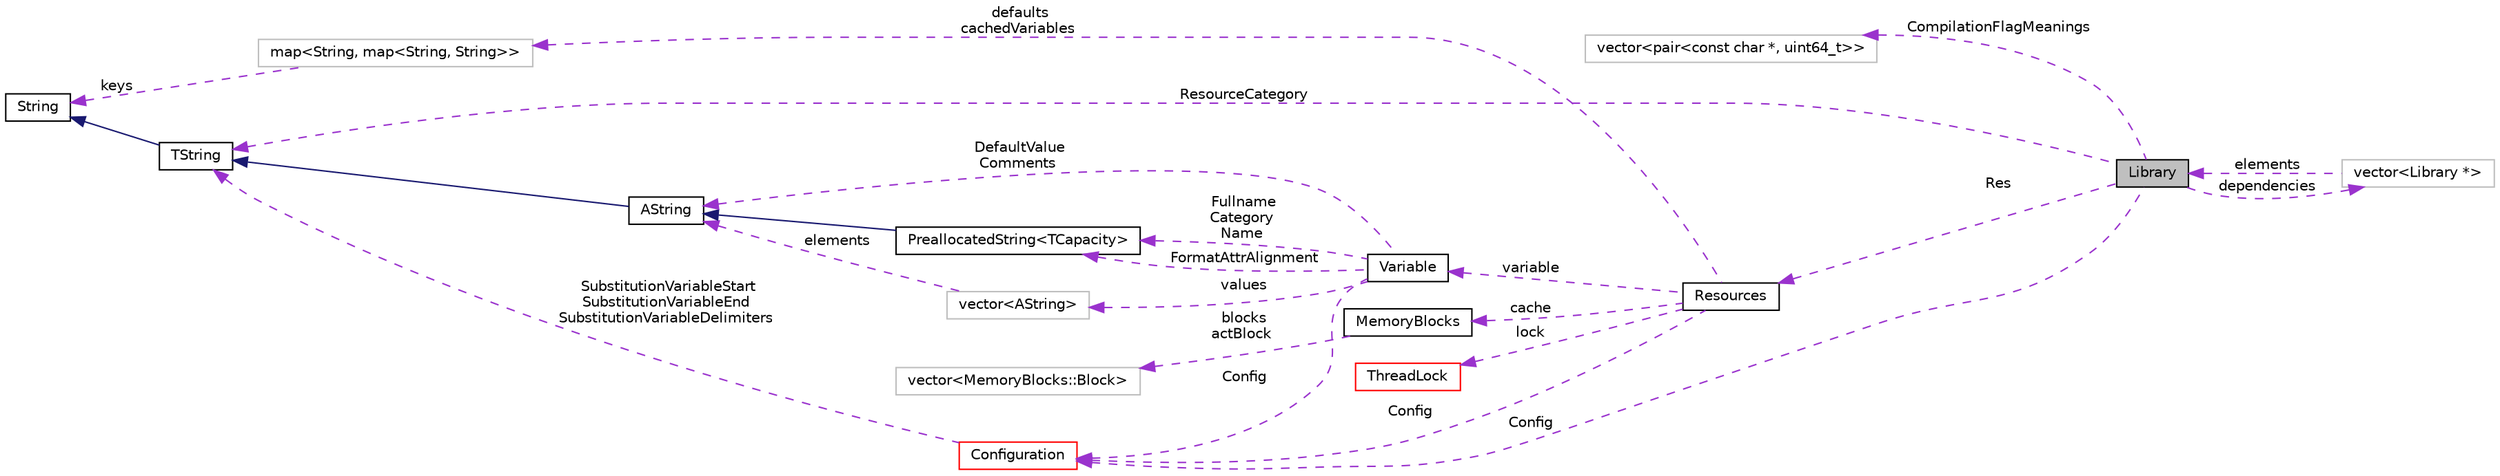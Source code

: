 digraph "Library"
{
  edge [fontname="Helvetica",fontsize="10",labelfontname="Helvetica",labelfontsize="10"];
  node [fontname="Helvetica",fontsize="10",shape=record];
  rankdir="LR";
  Node10 [label="Library",height=0.2,width=0.4,color="black", fillcolor="grey75", style="filled", fontcolor="black"];
  Node15 [label="vector\<MemoryBlocks::Block\>",height=0.2,width=0.4,color="grey75", fillcolor="white", style="filled"];
  Node18 [label="vector\<AString\>",height=0.2,width=0.4,color="grey75", fillcolor="white", style="filled"];
  Node34 [label="map\<String, map\<String, String\>\>",height=0.2,width=0.4,color="grey75", fillcolor="white", style="filled"];
  Node35 [label="vector\<Library *\>",height=0.2,width=0.4,color="grey75", fillcolor="white", style="filled"];
  Node36 [label="vector\<pair\<const char *, uint64_t\>\>",height=0.2,width=0.4,color="grey75", fillcolor="white", style="filled"];
  Node20 [label="PreallocatedString\<TCapacity\>",height=0.2,width=0.4,color="black", fillcolor="white", style="filled",URL="$classaworx_1_1lib_1_1strings_1_1PreallocatedString.html"];
  Node10 -> Node35 [dir="back",color="darkorchid3",fontsize="10",style="dashed",label=" elements" ,fontname="Helvetica"];
  Node11 -> Node10 [dir="back",color="darkorchid3",fontsize="10",style="dashed",label=" ResourceCategory" ,fontname="Helvetica"];
  Node11 -> Node19 [dir="back",color="midnightblue",fontsize="10",style="solid",fontname="Helvetica"];
  Node11 -> Node22 [dir="back",color="darkorchid3",fontsize="10",style="dashed",label=" SubstitutionVariableStart\nSubstitutionVariableEnd\nSubstitutionVariableDelimiters" ,fontname="Helvetica"];
  Node12 -> Node11 [dir="back",color="midnightblue",fontsize="10",style="solid",fontname="Helvetica"];
  Node12 -> Node34 [dir="back",color="darkorchid3",fontsize="10",style="dashed",label=" keys" ,fontname="Helvetica"];
  Node13 -> Node10 [dir="back",color="darkorchid3",fontsize="10",style="dashed",label=" Res" ,fontname="Helvetica"];
  Node14 -> Node13 [dir="back",color="darkorchid3",fontsize="10",style="dashed",label=" cache" ,fontname="Helvetica"];
  Node15 -> Node14 [dir="back",color="darkorchid3",fontsize="10",style="dashed",label=" blocks\nactBlock" ,fontname="Helvetica"];
  Node17 -> Node13 [dir="back",color="darkorchid3",fontsize="10",style="dashed",label=" variable" ,fontname="Helvetica"];
  Node18 -> Node17 [dir="back",color="darkorchid3",fontsize="10",style="dashed",label=" values" ,fontname="Helvetica"];
  Node19 -> Node17 [dir="back",color="darkorchid3",fontsize="10",style="dashed",label=" DefaultValue\nComments" ,fontname="Helvetica"];
  Node19 -> Node18 [dir="back",color="darkorchid3",fontsize="10",style="dashed",label=" elements" ,fontname="Helvetica"];
  Node19 -> Node20 [dir="back",color="midnightblue",fontsize="10",style="solid",fontname="Helvetica"];
  Node20 -> Node17 [dir="back",color="darkorchid3",fontsize="10",style="dashed",label=" FormatAttrAlignment" ,fontname="Helvetica"];
  Node20 -> Node17 [dir="back",color="darkorchid3",fontsize="10",style="dashed",label=" Fullname\nCategory\nName" ,fontname="Helvetica"];
  Node22 -> Node10 [dir="back",color="darkorchid3",fontsize="10",style="dashed",label=" Config" ,fontname="Helvetica"];
  Node22 -> Node13 [dir="back",color="darkorchid3",fontsize="10",style="dashed",label=" Config" ,fontname="Helvetica"];
  Node22 -> Node17 [dir="back",color="darkorchid3",fontsize="10",style="dashed",label=" Config" ,fontname="Helvetica"];
  Node24 -> Node13 [dir="back",color="darkorchid3",fontsize="10",style="dashed",label=" lock" ,fontname="Helvetica"];
  Node34 -> Node13 [dir="back",color="darkorchid3",fontsize="10",style="dashed",label=" defaults\ncachedVariables" ,fontname="Helvetica"];
  Node35 -> Node10 [dir="back",color="darkorchid3",fontsize="10",style="dashed",label=" dependencies" ,fontname="Helvetica"];
  Node36 -> Node10 [dir="back",color="darkorchid3",fontsize="10",style="dashed",label=" CompilationFlagMeanings" ,fontname="Helvetica"];
  Node11 [label="TString",height=0.2,width=0.4,color="black", fillcolor="white", style="filled",URL="$classaworx_1_1lib_1_1strings_1_1TString.html"];
  Node12 [label="String",height=0.2,width=0.4,color="black", fillcolor="white", style="filled",URL="$classaworx_1_1lib_1_1strings_1_1String.html"];
  Node13 [label="Resources",height=0.2,width=0.4,color="black", fillcolor="white", style="filled",URL="$classaworx_1_1lib_1_1lang_1_1Resources.html"];
  Node14 [label="MemoryBlocks",height=0.2,width=0.4,color="black", fillcolor="white", style="filled",URL="$classaworx_1_1lib_1_1util_1_1MemoryBlocks.html"];
  Node17 [label="Variable",height=0.2,width=0.4,color="black", fillcolor="white", style="filled",URL="$classaworx_1_1lib_1_1config_1_1Variable.html"];
  Node19 [label="AString",height=0.2,width=0.4,color="black", fillcolor="white", style="filled",URL="$classaworx_1_1lib_1_1strings_1_1AString.html"];
  Node22 [label="Configuration",height=0.2,width=0.4,color="red", fillcolor="white", style="filled",URL="$classaworx_1_1lib_1_1config_1_1Configuration.html"];
  Node24 [label="ThreadLock",height=0.2,width=0.4,color="red", fillcolor="white", style="filled",URL="$classaworx_1_1lib_1_1threads_1_1ThreadLock.html"];
}

